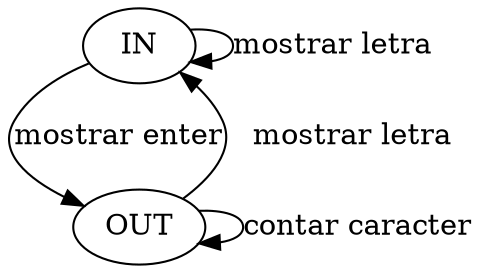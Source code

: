 digraph G {
    IN -> OUT [label = <mostrar enter>]
    OUT -> IN [label = <   mostrar letra>]
    OUT -> OUT [label = <contar caracter>]
    IN -> IN [label = <mostrar letra>]
}
